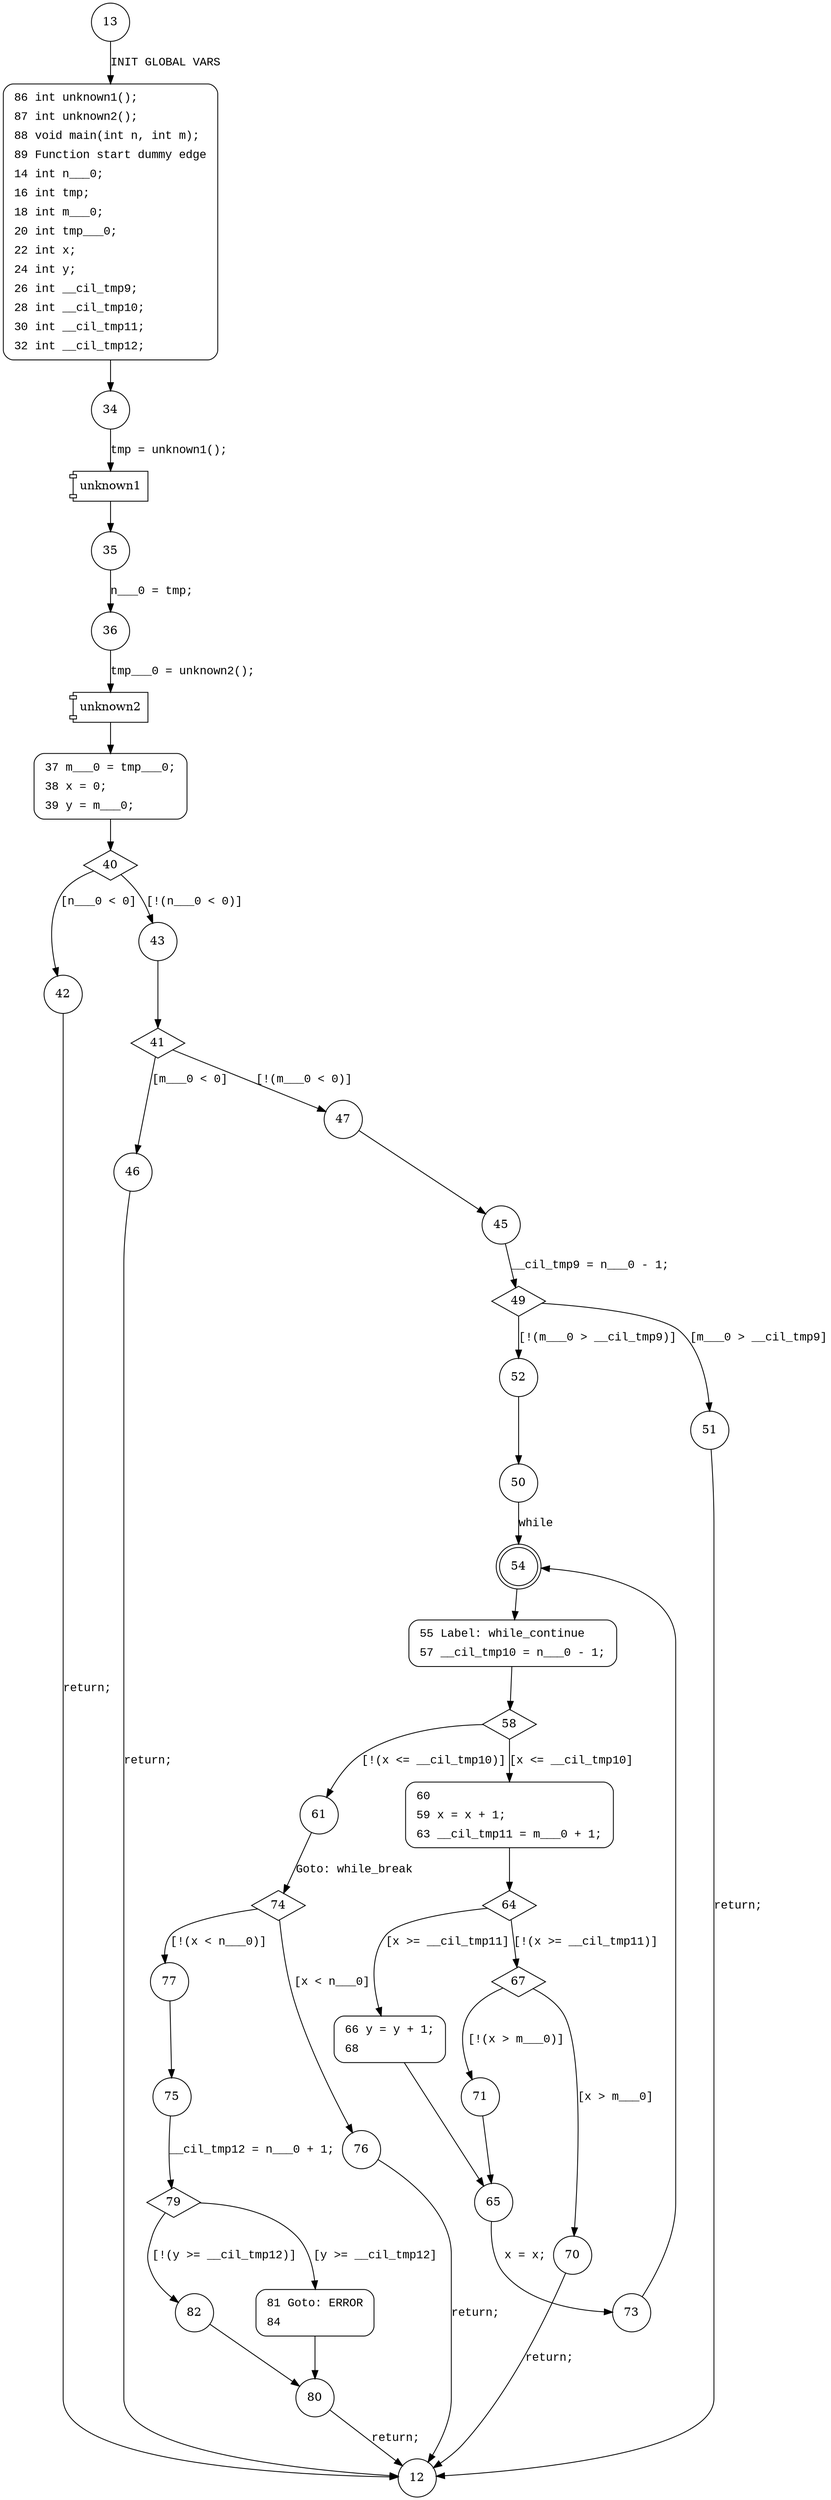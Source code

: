 digraph main {
13 [shape="circle"]
86 [shape="circle"]
34 [shape="circle"]
35 [shape="circle"]
36 [shape="circle"]
37 [shape="circle"]
40 [shape="diamond"]
43 [shape="circle"]
42 [shape="circle"]
41 [shape="diamond"]
47 [shape="circle"]
46 [shape="circle"]
45 [shape="circle"]
49 [shape="diamond"]
52 [shape="circle"]
51 [shape="circle"]
50 [shape="circle"]
54 [shape="doublecircle"]
55 [shape="circle"]
58 [shape="diamond"]
61 [shape="circle"]
60 [shape="circle"]
64 [shape="diamond"]
67 [shape="diamond"]
66 [shape="circle"]
65 [shape="circle"]
73 [shape="circle"]
71 [shape="circle"]
70 [shape="circle"]
74 [shape="diamond"]
77 [shape="circle"]
76 [shape="circle"]
75 [shape="circle"]
79 [shape="diamond"]
82 [shape="circle"]
81 [shape="circle"]
80 [shape="circle"]
12 [shape="circle"]
86 [style="filled,bold" penwidth="1" fillcolor="white" fontname="Courier New" shape="Mrecord" label=<<table border="0" cellborder="0" cellpadding="3" bgcolor="white"><tr><td align="right">86</td><td align="left">int unknown1();</td></tr><tr><td align="right">87</td><td align="left">int unknown2();</td></tr><tr><td align="right">88</td><td align="left">void main(int n, int m);</td></tr><tr><td align="right">89</td><td align="left">Function start dummy edge</td></tr><tr><td align="right">14</td><td align="left">int n___0;</td></tr><tr><td align="right">16</td><td align="left">int tmp;</td></tr><tr><td align="right">18</td><td align="left">int m___0;</td></tr><tr><td align="right">20</td><td align="left">int tmp___0;</td></tr><tr><td align="right">22</td><td align="left">int x;</td></tr><tr><td align="right">24</td><td align="left">int y;</td></tr><tr><td align="right">26</td><td align="left">int __cil_tmp9;</td></tr><tr><td align="right">28</td><td align="left">int __cil_tmp10;</td></tr><tr><td align="right">30</td><td align="left">int __cil_tmp11;</td></tr><tr><td align="right">32</td><td align="left">int __cil_tmp12;</td></tr></table>>]
86 -> 34[label=""]
37 [style="filled,bold" penwidth="1" fillcolor="white" fontname="Courier New" shape="Mrecord" label=<<table border="0" cellborder="0" cellpadding="3" bgcolor="white"><tr><td align="right">37</td><td align="left">m___0 = tmp___0;</td></tr><tr><td align="right">38</td><td align="left">x = 0;</td></tr><tr><td align="right">39</td><td align="left">y = m___0;</td></tr></table>>]
37 -> 40[label=""]
55 [style="filled,bold" penwidth="1" fillcolor="white" fontname="Courier New" shape="Mrecord" label=<<table border="0" cellborder="0" cellpadding="3" bgcolor="white"><tr><td align="right">55</td><td align="left">Label: while_continue</td></tr><tr><td align="right">57</td><td align="left">__cil_tmp10 = n___0 - 1;</td></tr></table>>]
55 -> 58[label=""]
60 [style="filled,bold" penwidth="1" fillcolor="white" fontname="Courier New" shape="Mrecord" label=<<table border="0" cellborder="0" cellpadding="3" bgcolor="white"><tr><td align="right">60</td><td align="left"></td></tr><tr><td align="right">59</td><td align="left">x = x + 1;</td></tr><tr><td align="right">63</td><td align="left">__cil_tmp11 = m___0 + 1;</td></tr></table>>]
60 -> 64[label=""]
66 [style="filled,bold" penwidth="1" fillcolor="white" fontname="Courier New" shape="Mrecord" label=<<table border="0" cellborder="0" cellpadding="3" bgcolor="white"><tr><td align="right">66</td><td align="left">y = y + 1;</td></tr><tr><td align="right">68</td><td align="left"></td></tr></table>>]
66 -> 65[label=""]
81 [style="filled,bold" penwidth="1" fillcolor="white" fontname="Courier New" shape="Mrecord" label=<<table border="0" cellborder="0" cellpadding="3" bgcolor="white"><tr><td align="right">81</td><td align="left">Goto: ERROR</td></tr><tr><td align="right">84</td><td align="left"></td></tr></table>>]
81 -> 80[label=""]
13 -> 86 [label="INIT GLOBAL VARS" fontname="Courier New"]
100001 [shape="component" label="unknown1"]
34 -> 100001 [label="tmp = unknown1();" fontname="Courier New"]
100001 -> 35 [label="" fontname="Courier New"]
100002 [shape="component" label="unknown2"]
36 -> 100002 [label="tmp___0 = unknown2();" fontname="Courier New"]
100002 -> 37 [label="" fontname="Courier New"]
40 -> 43 [label="[!(n___0 < 0)]" fontname="Courier New"]
40 -> 42 [label="[n___0 < 0]" fontname="Courier New"]
43 -> 41 [label="" fontname="Courier New"]
41 -> 47 [label="[!(m___0 < 0)]" fontname="Courier New"]
41 -> 46 [label="[m___0 < 0]" fontname="Courier New"]
47 -> 45 [label="" fontname="Courier New"]
49 -> 52 [label="[!(m___0 > __cil_tmp9)]" fontname="Courier New"]
49 -> 51 [label="[m___0 > __cil_tmp9]" fontname="Courier New"]
52 -> 50 [label="" fontname="Courier New"]
54 -> 55 [label="" fontname="Courier New"]
58 -> 61 [label="[!(x <= __cil_tmp10)]" fontname="Courier New"]
58 -> 60 [label="[x <= __cil_tmp10]" fontname="Courier New"]
64 -> 67 [label="[!(x >= __cil_tmp11)]" fontname="Courier New"]
64 -> 66 [label="[x >= __cil_tmp11]" fontname="Courier New"]
65 -> 73 [label="x = x;" fontname="Courier New"]
67 -> 71 [label="[!(x > m___0)]" fontname="Courier New"]
67 -> 70 [label="[x > m___0]" fontname="Courier New"]
71 -> 65 [label="" fontname="Courier New"]
74 -> 77 [label="[!(x < n___0)]" fontname="Courier New"]
74 -> 76 [label="[x < n___0]" fontname="Courier New"]
77 -> 75 [label="" fontname="Courier New"]
79 -> 82 [label="[!(y >= __cil_tmp12)]" fontname="Courier New"]
79 -> 81 [label="[y >= __cil_tmp12]" fontname="Courier New"]
80 -> 12 [label="return;" fontname="Courier New"]
35 -> 36 [label="n___0 = tmp;" fontname="Courier New"]
42 -> 12 [label="return;" fontname="Courier New"]
46 -> 12 [label="return;" fontname="Courier New"]
45 -> 49 [label="__cil_tmp9 = n___0 - 1;" fontname="Courier New"]
51 -> 12 [label="return;" fontname="Courier New"]
50 -> 54 [label="while" fontname="Courier New"]
73 -> 54 [label="" fontname="Courier New"]
70 -> 12 [label="return;" fontname="Courier New"]
61 -> 74 [label="Goto: while_break" fontname="Courier New"]
76 -> 12 [label="return;" fontname="Courier New"]
75 -> 79 [label="__cil_tmp12 = n___0 + 1;" fontname="Courier New"]
82 -> 80 [label="" fontname="Courier New"]
}